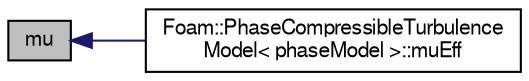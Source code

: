 digraph "mu"
{
  bgcolor="transparent";
  edge [fontname="FreeSans",fontsize="10",labelfontname="FreeSans",labelfontsize="10"];
  node [fontname="FreeSans",fontsize="10",shape=record];
  rankdir="LR";
  Node8 [label="mu",height=0.2,width=0.4,color="black", fillcolor="grey75", style="filled", fontcolor="black"];
  Node8 -> Node9 [dir="back",color="midnightblue",fontsize="10",style="solid",fontname="FreeSans"];
  Node9 [label="Foam::PhaseCompressibleTurbulence\lModel\< phaseModel \>::muEff",height=0.2,width=0.4,color="black",URL="$a31178.html#aa206832eff83026a00ef917343447f26",tooltip="Return the effective dynamic viscosity. "];
}
